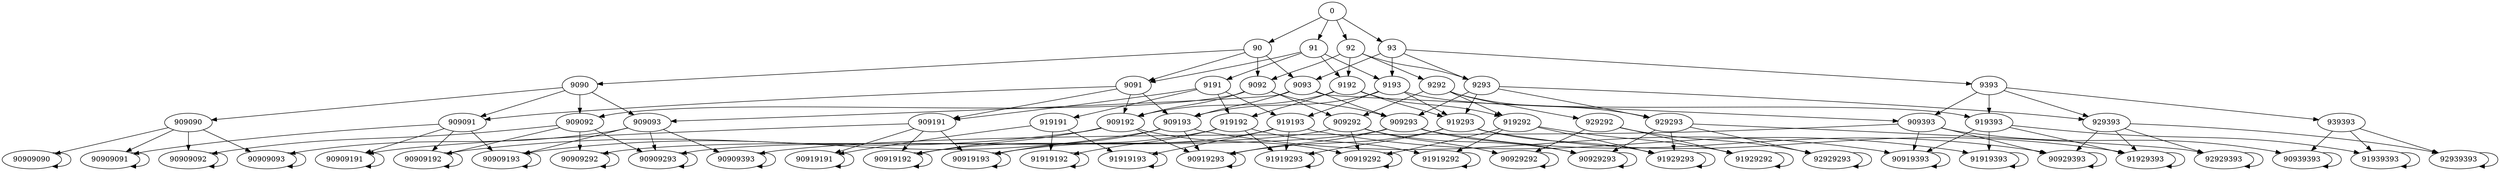 digraph {
0;
0 -> 90;
0 -> 91;
0 -> 92;
0 -> 93;
90 -> 9090;
90 -> 9091;
90 -> 9092;
90 -> 9093;
91 -> 9091;
91 -> 9191;
91 -> 9192;
91 -> 9193;
92 -> 9092;
92 -> 9192;
92 -> 9292;
92 -> 9293;
93 -> 9093;
93 -> 9193;
93 -> 9293;
93 -> 9393;
9090 -> 909090;
9090 -> 909091;
9090 -> 909092;
9090 -> 909093;
9091 -> 909091;
9091 -> 909191;
9091 -> 909192;
9091 -> 909193;
9092 -> 909092;
9092 -> 909192;
9092 -> 909292;
9092 -> 909293;
9093 -> 909093;
9093 -> 909193;
9093 -> 909293;
9093 -> 909393;
9191 -> 909191;
9191 -> 919191;
9191 -> 919192;
9191 -> 919193;
9192 -> 909192;
9192 -> 919192;
9192 -> 919292;
9192 -> 919293;
9193 -> 909193;
9193 -> 919193;
9193 -> 919293;
9193 -> 919393;
9292 -> 909292;
9292 -> 919292;
9292 -> 929292;
9292 -> 929293;
9293 -> 909293;
9293 -> 919293;
9293 -> 929293;
9293 -> 929393;
9393 -> 909393;
9393 -> 919393;
9393 -> 929393;
9393 -> 939393;
909090 -> 90909090;
90909090 -> 90909090;
909090 -> 90909091;
90909091 -> 90909091;
909090 -> 90909092;
90909092 -> 90909092;
909090 -> 90909093;
90909093 -> 90909093;
909091 -> 90909091;
909091 -> 90909191;
90909191 -> 90909191;
909091 -> 90909192;
90909192 -> 90909192;
909091 -> 90909193;
90909193 -> 90909193;
909092 -> 90909092;
909092 -> 90909192;
909092 -> 90909292;
90909292 -> 90909292;
909092 -> 90909293;
90909293 -> 90909293;
909093 -> 90909093;
909093 -> 90909193;
909093 -> 90909293;
909093 -> 90909393;
90909393 -> 90909393;
909191 -> 90909191;
909191 -> 90919191;
90919191 -> 90919191;
909191 -> 90919192;
90919192 -> 90919192;
909191 -> 90919193;
90919193 -> 90919193;
909192 -> 90909192;
909192 -> 90919192;
909192 -> 90919292;
90919292 -> 90919292;
909192 -> 90919293;
90919293 -> 90919293;
909193 -> 90909193;
909193 -> 90919193;
909193 -> 90919293;
909193 -> 90919393;
90919393 -> 90919393;
909292 -> 90909292;
909292 -> 90919292;
909292 -> 90929292;
90929292 -> 90929292;
909292 -> 90929293;
90929293 -> 90929293;
909293 -> 90909293;
909293 -> 90919293;
909293 -> 90929293;
909293 -> 90929393;
90929393 -> 90929393;
909393 -> 90909393;
909393 -> 90919393;
909393 -> 90929393;
909393 -> 90939393;
90939393 -> 90939393;
919191 -> 90919191;
919191 -> 91919192;
91919192 -> 91919192;
919191 -> 91919193;
91919193 -> 91919193;
919192 -> 90919192;
919192 -> 91919192;
919192 -> 91919292;
91919292 -> 91919292;
919192 -> 91919293;
91919293 -> 91919293;
919193 -> 90919193;
919193 -> 91919193;
919193 -> 91919293;
919193 -> 91919393;
91919393 -> 91919393;
919292 -> 90919292;
919292 -> 91919292;
919292 -> 91929292;
91929292 -> 91929292;
919292 -> 91929293;
91929293 -> 91929293;
919293 -> 90919293;
919293 -> 91919293;
919293 -> 91929293;
919293 -> 91929393;
91929393 -> 91929393;
919393 -> 90919393;
919393 -> 91919393;
919393 -> 91929393;
919393 -> 91939393;
91939393 -> 91939393;
929292 -> 90929292;
929292 -> 91929292;
929292 -> 92929293;
92929293 -> 92929293;
929293 -> 90929293;
929293 -> 91929293;
929293 -> 92929293;
929293 -> 92929393;
92929393 -> 92929393;
929393 -> 90929393;
929393 -> 91929393;
929393 -> 92929393;
929393 -> 92939393;
92939393 -> 92939393;
939393 -> 90939393;
939393 -> 91939393;
939393 -> 92939393;
}
